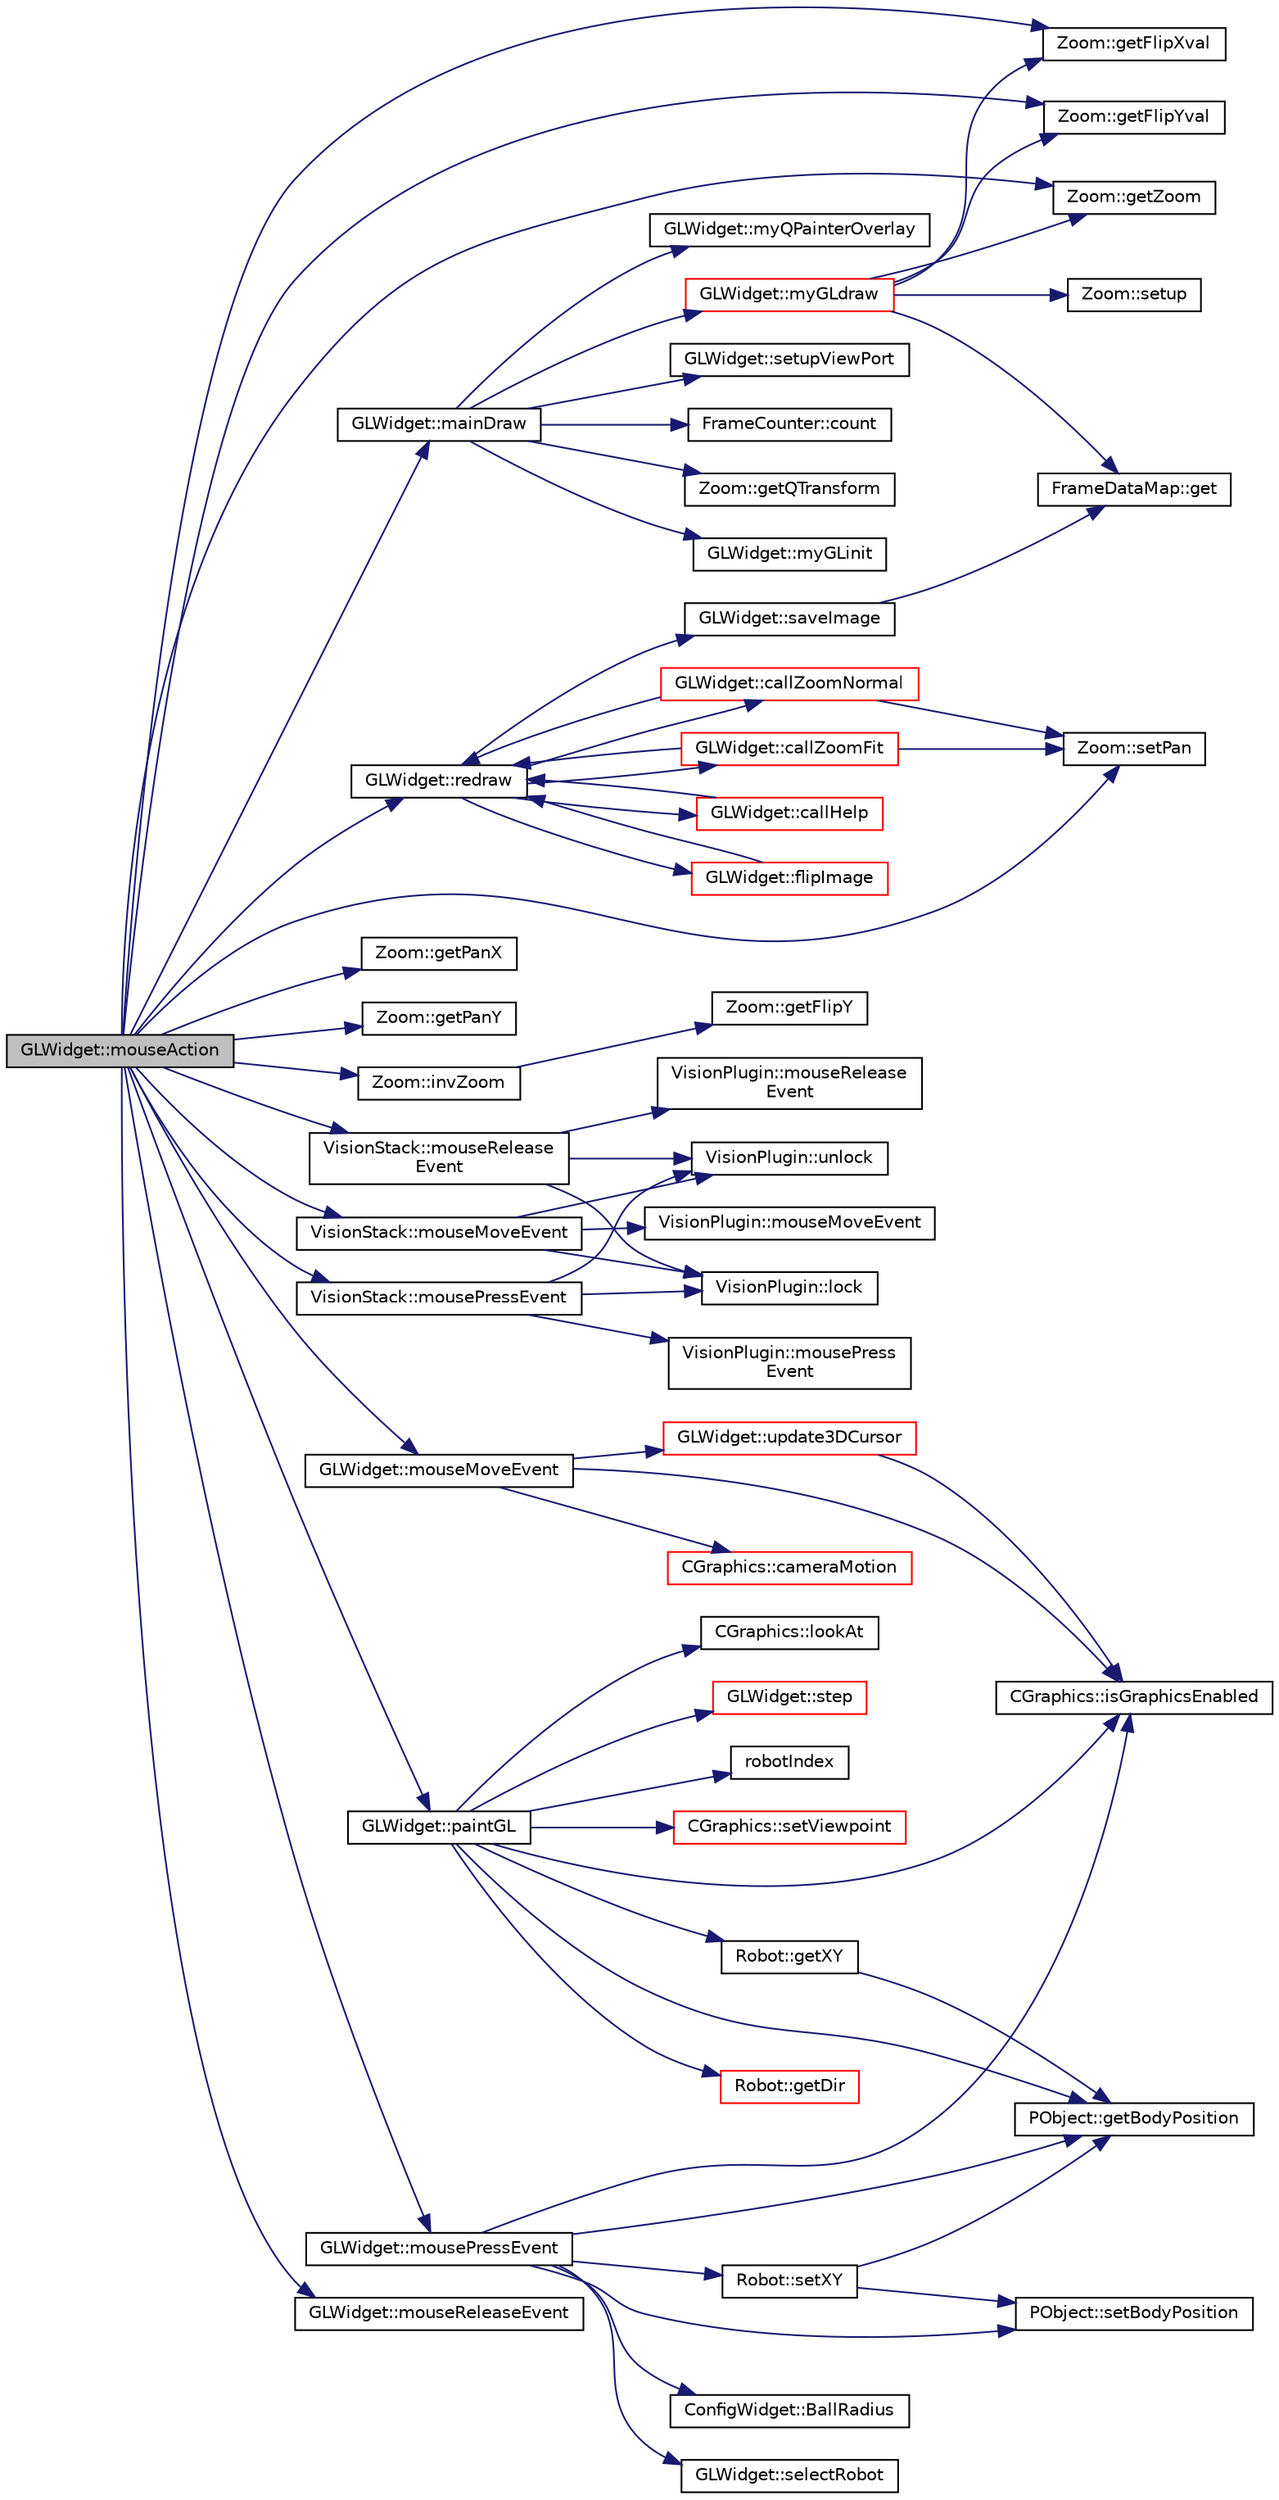 digraph "GLWidget::mouseAction"
{
 // INTERACTIVE_SVG=YES
  edge [fontname="Helvetica",fontsize="10",labelfontname="Helvetica",labelfontsize="10"];
  node [fontname="Helvetica",fontsize="10",shape=record];
  rankdir="LR";
  Node1 [label="GLWidget::mouseAction",height=0.2,width=0.4,color="black", fillcolor="grey75", style="filled", fontcolor="black"];
  Node1 -> Node2 [color="midnightblue",fontsize="10",style="solid",fontname="Helvetica"];
  Node2 [label="Zoom::getFlipXval",height=0.2,width=0.4,color="black", fillcolor="white", style="filled",URL="$d0/dd2/class_zoom.html#a63dfb82fbe239e038b6ea727b11eafbf"];
  Node1 -> Node3 [color="midnightblue",fontsize="10",style="solid",fontname="Helvetica"];
  Node3 [label="Zoom::getFlipYval",height=0.2,width=0.4,color="black", fillcolor="white", style="filled",URL="$d0/dd2/class_zoom.html#a0e539d3446f2ea3a56c03f6db7152d00"];
  Node1 -> Node4 [color="midnightblue",fontsize="10",style="solid",fontname="Helvetica"];
  Node4 [label="Zoom::getPanX",height=0.2,width=0.4,color="black", fillcolor="white", style="filled",URL="$d0/dd2/class_zoom.html#adf083b3646861c2cc43a516398a07bb3"];
  Node1 -> Node5 [color="midnightblue",fontsize="10",style="solid",fontname="Helvetica"];
  Node5 [label="Zoom::getPanY",height=0.2,width=0.4,color="black", fillcolor="white", style="filled",URL="$d0/dd2/class_zoom.html#a254ff3fcb8fadd89b222c4d8e1e73ef2"];
  Node1 -> Node6 [color="midnightblue",fontsize="10",style="solid",fontname="Helvetica"];
  Node6 [label="Zoom::getZoom",height=0.2,width=0.4,color="black", fillcolor="white", style="filled",URL="$d0/dd2/class_zoom.html#a91cb38928e897d562cc0b961ec12f643"];
  Node1 -> Node7 [color="midnightblue",fontsize="10",style="solid",fontname="Helvetica"];
  Node7 [label="Zoom::invZoom",height=0.2,width=0.4,color="black", fillcolor="white", style="filled",URL="$d0/dd2/class_zoom.html#a2f61a92b14fbef7310e5229d6cfd1edc"];
  Node7 -> Node8 [color="midnightblue",fontsize="10",style="solid",fontname="Helvetica"];
  Node8 [label="Zoom::getFlipY",height=0.2,width=0.4,color="black", fillcolor="white", style="filled",URL="$d0/dd2/class_zoom.html#aea6a362a258765aec094d1a280b5be27"];
  Node1 -> Node9 [color="midnightblue",fontsize="10",style="solid",fontname="Helvetica"];
  Node9 [label="GLWidget::mainDraw",height=0.2,width=0.4,color="black", fillcolor="white", style="filled",URL="$da/d10/class_g_l_widget.html#ad3a2e67de73b897c27d66d8a840a892b"];
  Node9 -> Node10 [color="midnightblue",fontsize="10",style="solid",fontname="Helvetica"];
  Node10 [label="FrameCounter::count",height=0.2,width=0.4,color="black", fillcolor="white", style="filled",URL="$db/ded/class_frame_counter.html#ae1149feab7a64f1dd849ac305e655ffa"];
  Node9 -> Node11 [color="midnightblue",fontsize="10",style="solid",fontname="Helvetica"];
  Node11 [label="Zoom::getQTransform",height=0.2,width=0.4,color="black", fillcolor="white", style="filled",URL="$d0/dd2/class_zoom.html#a4c8ab136c25049952ed7c3fb64ff5ffb"];
  Node9 -> Node12 [color="midnightblue",fontsize="10",style="solid",fontname="Helvetica"];
  Node12 [label="GLWidget::myGLdraw",height=0.2,width=0.4,color="red", fillcolor="white", style="filled",URL="$da/d10/class_g_l_widget.html#aa26010e4e1bd13e50fb34deb157daee8"];
  Node12 -> Node13 [color="midnightblue",fontsize="10",style="solid",fontname="Helvetica"];
  Node13 [label="FrameDataMap::get",height=0.2,width=0.4,color="black", fillcolor="white", style="filled",URL="$db/d71/class_frame_data_map.html#afd413bf943754d195c11e868b49dd974"];
  Node12 -> Node14 [color="midnightblue",fontsize="10",style="solid",fontname="Helvetica"];
  Node14 [label="Zoom::setup",height=0.2,width=0.4,color="black", fillcolor="white", style="filled",URL="$d0/dd2/class_zoom.html#af602700bc3d584430205e25bc1d6382b"];
  Node12 -> Node6 [color="midnightblue",fontsize="10",style="solid",fontname="Helvetica"];
  Node12 -> Node2 [color="midnightblue",fontsize="10",style="solid",fontname="Helvetica"];
  Node12 -> Node3 [color="midnightblue",fontsize="10",style="solid",fontname="Helvetica"];
  Node9 -> Node15 [color="midnightblue",fontsize="10",style="solid",fontname="Helvetica"];
  Node15 [label="GLWidget::myGLinit",height=0.2,width=0.4,color="black", fillcolor="white", style="filled",URL="$da/d10/class_g_l_widget.html#afc22c0e79d8023d16451d7c785303a79"];
  Node9 -> Node16 [color="midnightblue",fontsize="10",style="solid",fontname="Helvetica"];
  Node16 [label="GLWidget::myQPainterOverlay",height=0.2,width=0.4,color="black", fillcolor="white", style="filled",URL="$da/d10/class_g_l_widget.html#a7e64a5d2048799169ed31e970eb3602d"];
  Node9 -> Node17 [color="midnightblue",fontsize="10",style="solid",fontname="Helvetica"];
  Node17 [label="GLWidget::setupViewPort",height=0.2,width=0.4,color="black", fillcolor="white", style="filled",URL="$da/d10/class_g_l_widget.html#a14350ef711245ab167f277f06fd9be4a"];
  Node1 -> Node18 [color="midnightblue",fontsize="10",style="solid",fontname="Helvetica"];
  Node18 [label="VisionStack::mouseMoveEvent",height=0.2,width=0.4,color="black", fillcolor="white", style="filled",URL="$d4/db3/class_vision_stack.html#a5d388c0c60089b26c7cbe453a33880a7"];
  Node18 -> Node19 [color="midnightblue",fontsize="10",style="solid",fontname="Helvetica"];
  Node19 [label="VisionPlugin::lock",height=0.2,width=0.4,color="black", fillcolor="white", style="filled",URL="$d8/d1e/class_vision_plugin.html#aa2c1e8154280af786e0a683fc2dacd48"];
  Node18 -> Node20 [color="midnightblue",fontsize="10",style="solid",fontname="Helvetica"];
  Node20 [label="VisionPlugin::mouseMoveEvent",height=0.2,width=0.4,color="black", fillcolor="white", style="filled",URL="$d8/d1e/class_vision_plugin.html#adbb346c09fc1a1fc8a59c1f7b4b87e16"];
  Node18 -> Node21 [color="midnightblue",fontsize="10",style="solid",fontname="Helvetica"];
  Node21 [label="VisionPlugin::unlock",height=0.2,width=0.4,color="black", fillcolor="white", style="filled",URL="$d8/d1e/class_vision_plugin.html#aad346bc1f6d4ea4930df2f07b9eed6d8"];
  Node1 -> Node22 [color="midnightblue",fontsize="10",style="solid",fontname="Helvetica"];
  Node22 [label="GLWidget::mouseMoveEvent",height=0.2,width=0.4,color="black", fillcolor="white", style="filled",URL="$da/d10/class_g_l_widget.html#a9043bac13d6f0a5307ea5c7f9b3caa50"];
  Node22 -> Node23 [color="midnightblue",fontsize="10",style="solid",fontname="Helvetica"];
  Node23 [label="CGraphics::isGraphicsEnabled",height=0.2,width=0.4,color="black", fillcolor="white", style="filled",URL="$dc/d90/class_c_graphics.html#ae40f067c0f749c7c65e672fb7cfc1abe"];
  Node22 -> Node24 [color="midnightblue",fontsize="10",style="solid",fontname="Helvetica"];
  Node24 [label="CGraphics::cameraMotion",height=0.2,width=0.4,color="red", fillcolor="white", style="filled",URL="$dc/d90/class_c_graphics.html#ab1da26bc30f651b005cbbc7971d619b7"];
  Node22 -> Node25 [color="midnightblue",fontsize="10",style="solid",fontname="Helvetica"];
  Node25 [label="GLWidget::update3DCursor",height=0.2,width=0.4,color="red", fillcolor="white", style="filled",URL="$da/d10/class_g_l_widget.html#a0308fe2b093b7cfde8cfeb4709cad434"];
  Node25 -> Node23 [color="midnightblue",fontsize="10",style="solid",fontname="Helvetica"];
  Node1 -> Node26 [color="midnightblue",fontsize="10",style="solid",fontname="Helvetica"];
  Node26 [label="VisionStack::mousePressEvent",height=0.2,width=0.4,color="black", fillcolor="white", style="filled",URL="$d4/db3/class_vision_stack.html#a298053e2a5624b67aea25da8a42b7c70"];
  Node26 -> Node19 [color="midnightblue",fontsize="10",style="solid",fontname="Helvetica"];
  Node26 -> Node27 [color="midnightblue",fontsize="10",style="solid",fontname="Helvetica"];
  Node27 [label="VisionPlugin::mousePress\lEvent",height=0.2,width=0.4,color="black", fillcolor="white", style="filled",URL="$d8/d1e/class_vision_plugin.html#a75170294d4e53a36b836e5f1f7f61101"];
  Node26 -> Node21 [color="midnightblue",fontsize="10",style="solid",fontname="Helvetica"];
  Node1 -> Node28 [color="midnightblue",fontsize="10",style="solid",fontname="Helvetica"];
  Node28 [label="GLWidget::mousePressEvent",height=0.2,width=0.4,color="black", fillcolor="white", style="filled",URL="$da/d10/class_g_l_widget.html#ab144cc8064c1bbf6d0ef0646ca0bd06c"];
  Node28 -> Node23 [color="midnightblue",fontsize="10",style="solid",fontname="Helvetica"];
  Node28 -> Node29 [color="midnightblue",fontsize="10",style="solid",fontname="Helvetica"];
  Node29 [label="Robot::setXY",height=0.2,width=0.4,color="black", fillcolor="white", style="filled",URL="$d4/d84/class_robot.html#a1ba3a89dad410e184d8dac72ccbe6875"];
  Node29 -> Node30 [color="midnightblue",fontsize="10",style="solid",fontname="Helvetica"];
  Node30 [label="PObject::getBodyPosition",height=0.2,width=0.4,color="black", fillcolor="white", style="filled",URL="$d1/d18/class_p_object.html#aa490b8b18ef6a51e9816d0da40da237d"];
  Node29 -> Node31 [color="midnightblue",fontsize="10",style="solid",fontname="Helvetica"];
  Node31 [label="PObject::setBodyPosition",height=0.2,width=0.4,color="black", fillcolor="white", style="filled",URL="$d1/d18/class_p_object.html#a43b4248e78b3f3934dfc329a57eb0688"];
  Node28 -> Node31 [color="midnightblue",fontsize="10",style="solid",fontname="Helvetica"];
  Node28 -> Node32 [color="midnightblue",fontsize="10",style="solid",fontname="Helvetica"];
  Node32 [label="ConfigWidget::BallRadius",height=0.2,width=0.4,color="black", fillcolor="white", style="filled",URL="$d6/d55/class_config_widget.html#a2d8b917b9aaad10df48dc4afb3fc497d"];
  Node28 -> Node33 [color="midnightblue",fontsize="10",style="solid",fontname="Helvetica"];
  Node33 [label="GLWidget::selectRobot",height=0.2,width=0.4,color="black", fillcolor="white", style="filled",URL="$da/d10/class_g_l_widget.html#a5f4bf919392f3a904c0cf24a824eaa78"];
  Node28 -> Node30 [color="midnightblue",fontsize="10",style="solid",fontname="Helvetica"];
  Node1 -> Node34 [color="midnightblue",fontsize="10",style="solid",fontname="Helvetica"];
  Node34 [label="VisionStack::mouseRelease\lEvent",height=0.2,width=0.4,color="black", fillcolor="white", style="filled",URL="$d4/db3/class_vision_stack.html#a651bc1c73cea37bd81f0e1c67e6aef3e"];
  Node34 -> Node19 [color="midnightblue",fontsize="10",style="solid",fontname="Helvetica"];
  Node34 -> Node35 [color="midnightblue",fontsize="10",style="solid",fontname="Helvetica"];
  Node35 [label="VisionPlugin::mouseRelease\lEvent",height=0.2,width=0.4,color="black", fillcolor="white", style="filled",URL="$d8/d1e/class_vision_plugin.html#a49ee0fd1f43ca86a89703cb41826f1ad"];
  Node34 -> Node21 [color="midnightblue",fontsize="10",style="solid",fontname="Helvetica"];
  Node1 -> Node36 [color="midnightblue",fontsize="10",style="solid",fontname="Helvetica"];
  Node36 [label="GLWidget::mouseReleaseEvent",height=0.2,width=0.4,color="black", fillcolor="white", style="filled",URL="$da/d10/class_g_l_widget.html#ab992c4c25439a5ef23031991015451c1"];
  Node1 -> Node37 [color="midnightblue",fontsize="10",style="solid",fontname="Helvetica"];
  Node37 [label="GLWidget::paintGL",height=0.2,width=0.4,color="black", fillcolor="white", style="filled",URL="$da/d10/class_g_l_widget.html#a640b5570cb2b37724fd5b58a77339c5e"];
  Node37 -> Node23 [color="midnightblue",fontsize="10",style="solid",fontname="Helvetica"];
  Node37 -> Node38 [color="midnightblue",fontsize="10",style="solid",fontname="Helvetica"];
  Node38 [label="robotIndex",height=0.2,width=0.4,color="black", fillcolor="white", style="filled",URL="$d4/d4c/sslworld_8h.html#adc28e5d519f95cbce6aed7c31e2053a0"];
  Node37 -> Node39 [color="midnightblue",fontsize="10",style="solid",fontname="Helvetica"];
  Node39 [label="Robot::getXY",height=0.2,width=0.4,color="black", fillcolor="white", style="filled",URL="$d4/d84/class_robot.html#ac55bcaf576c29263c83a15a3035b8391"];
  Node39 -> Node30 [color="midnightblue",fontsize="10",style="solid",fontname="Helvetica"];
  Node37 -> Node40 [color="midnightblue",fontsize="10",style="solid",fontname="Helvetica"];
  Node40 [label="CGraphics::setViewpoint",height=0.2,width=0.4,color="red", fillcolor="white", style="filled",URL="$dc/d90/class_c_graphics.html#afbda4f5be9204802873f9a3d04d04cec"];
  Node37 -> Node41 [color="midnightblue",fontsize="10",style="solid",fontname="Helvetica"];
  Node41 [label="Robot::getDir",height=0.2,width=0.4,color="red", fillcolor="white", style="filled",URL="$d4/d84/class_robot.html#a1a8ecf92078b20c3ec8493f25a08e54e"];
  Node37 -> Node42 [color="midnightblue",fontsize="10",style="solid",fontname="Helvetica"];
  Node42 [label="CGraphics::lookAt",height=0.2,width=0.4,color="black", fillcolor="white", style="filled",URL="$dc/d90/class_c_graphics.html#ad917c2b09435ee25e72052292f901e7a"];
  Node37 -> Node30 [color="midnightblue",fontsize="10",style="solid",fontname="Helvetica"];
  Node37 -> Node43 [color="midnightblue",fontsize="10",style="solid",fontname="Helvetica"];
  Node43 [label="GLWidget::step",height=0.2,width=0.4,color="red", fillcolor="white", style="filled",URL="$da/d10/class_g_l_widget.html#a655d413639cb45a511baec4d3d4b723c"];
  Node1 -> Node44 [color="midnightblue",fontsize="10",style="solid",fontname="Helvetica"];
  Node44 [label="GLWidget::redraw",height=0.2,width=0.4,color="black", fillcolor="white", style="filled",URL="$da/d10/class_g_l_widget.html#a3c2a15e2dc8d00d66892a5419b95c740"];
  Node44 -> Node45 [color="midnightblue",fontsize="10",style="solid",fontname="Helvetica"];
  Node45 [label="GLWidget::flipImage",height=0.2,width=0.4,color="red", fillcolor="white", style="filled",URL="$da/d10/class_g_l_widget.html#aea03d21ab69dc3c2d7ad085c72fa7911"];
  Node45 -> Node44 [color="midnightblue",fontsize="10",style="solid",fontname="Helvetica"];
  Node44 -> Node46 [color="midnightblue",fontsize="10",style="solid",fontname="Helvetica"];
  Node46 [label="GLWidget::callZoomNormal",height=0.2,width=0.4,color="red", fillcolor="white", style="filled",URL="$da/d10/class_g_l_widget.html#a56ad5fa847158e2b162051e35aec3228"];
  Node46 -> Node44 [color="midnightblue",fontsize="10",style="solid",fontname="Helvetica"];
  Node46 -> Node47 [color="midnightblue",fontsize="10",style="solid",fontname="Helvetica"];
  Node47 [label="Zoom::setPan",height=0.2,width=0.4,color="black", fillcolor="white", style="filled",URL="$d0/dd2/class_zoom.html#aa38f9217c3d27057ce2d8fdfbc9107a0"];
  Node44 -> Node48 [color="midnightblue",fontsize="10",style="solid",fontname="Helvetica"];
  Node48 [label="GLWidget::callZoomFit",height=0.2,width=0.4,color="red", fillcolor="white", style="filled",URL="$da/d10/class_g_l_widget.html#a0a19fee8dd3793786b5aa32f6febc41f"];
  Node48 -> Node44 [color="midnightblue",fontsize="10",style="solid",fontname="Helvetica"];
  Node48 -> Node47 [color="midnightblue",fontsize="10",style="solid",fontname="Helvetica"];
  Node44 -> Node49 [color="midnightblue",fontsize="10",style="solid",fontname="Helvetica"];
  Node49 [label="GLWidget::callHelp",height=0.2,width=0.4,color="red", fillcolor="white", style="filled",URL="$da/d10/class_g_l_widget.html#a7fd6e2670f26ea0d6c2b45e0c5a4a5c0"];
  Node49 -> Node44 [color="midnightblue",fontsize="10",style="solid",fontname="Helvetica"];
  Node44 -> Node50 [color="midnightblue",fontsize="10",style="solid",fontname="Helvetica"];
  Node50 [label="GLWidget::saveImage",height=0.2,width=0.4,color="black", fillcolor="white", style="filled",URL="$da/d10/class_g_l_widget.html#af120382415838b98dcea42479be68883"];
  Node50 -> Node13 [color="midnightblue",fontsize="10",style="solid",fontname="Helvetica"];
  Node1 -> Node47 [color="midnightblue",fontsize="10",style="solid",fontname="Helvetica"];
}
